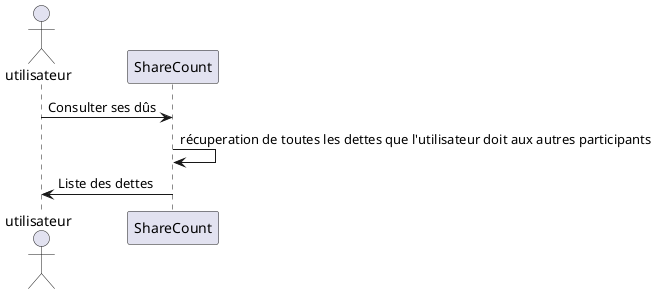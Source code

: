 @startuml  "Consulter ses dettes"

actor utilisateur as u
participant ShareCount as sc

u -> sc : Consulter ses dûs
sc 	->	sc : récuperation de toutes les dettes que l'utilisateur doit aux autres participants
u 	<-	sc : Liste des dettes

@enduml